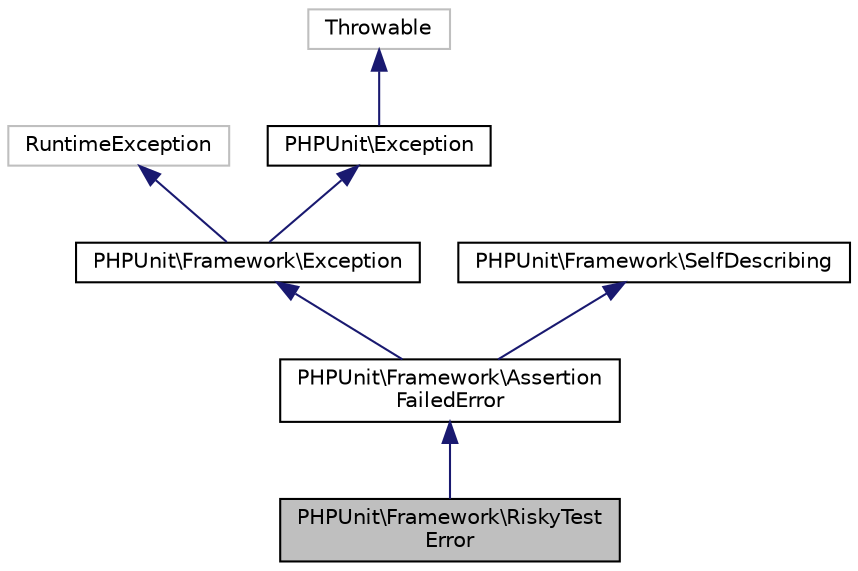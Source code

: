 digraph "PHPUnit\Framework\RiskyTestError"
{
  edge [fontname="Helvetica",fontsize="10",labelfontname="Helvetica",labelfontsize="10"];
  node [fontname="Helvetica",fontsize="10",shape=record];
  Node10 [label="PHPUnit\\Framework\\RiskyTest\lError",height=0.2,width=0.4,color="black", fillcolor="grey75", style="filled", fontcolor="black"];
  Node11 -> Node10 [dir="back",color="midnightblue",fontsize="10",style="solid",fontname="Helvetica"];
  Node11 [label="PHPUnit\\Framework\\Assertion\lFailedError",height=0.2,width=0.4,color="black", fillcolor="white", style="filled",URL="$classPHPUnit_1_1Framework_1_1AssertionFailedError.html"];
  Node12 -> Node11 [dir="back",color="midnightblue",fontsize="10",style="solid",fontname="Helvetica"];
  Node12 [label="PHPUnit\\Framework\\Exception",height=0.2,width=0.4,color="black", fillcolor="white", style="filled",URL="$classPHPUnit_1_1Framework_1_1Exception.html"];
  Node13 -> Node12 [dir="back",color="midnightblue",fontsize="10",style="solid",fontname="Helvetica"];
  Node13 [label="RuntimeException",height=0.2,width=0.4,color="grey75", fillcolor="white", style="filled"];
  Node14 -> Node12 [dir="back",color="midnightblue",fontsize="10",style="solid",fontname="Helvetica"];
  Node14 [label="PHPUnit\\Exception",height=0.2,width=0.4,color="black", fillcolor="white", style="filled",URL="$interfacePHPUnit_1_1Exception.html"];
  Node15 -> Node14 [dir="back",color="midnightblue",fontsize="10",style="solid",fontname="Helvetica"];
  Node15 [label="Throwable",height=0.2,width=0.4,color="grey75", fillcolor="white", style="filled"];
  Node16 -> Node11 [dir="back",color="midnightblue",fontsize="10",style="solid",fontname="Helvetica"];
  Node16 [label="PHPUnit\\Framework\\SelfDescribing",height=0.2,width=0.4,color="black", fillcolor="white", style="filled",URL="$interfacePHPUnit_1_1Framework_1_1SelfDescribing.html"];
}
